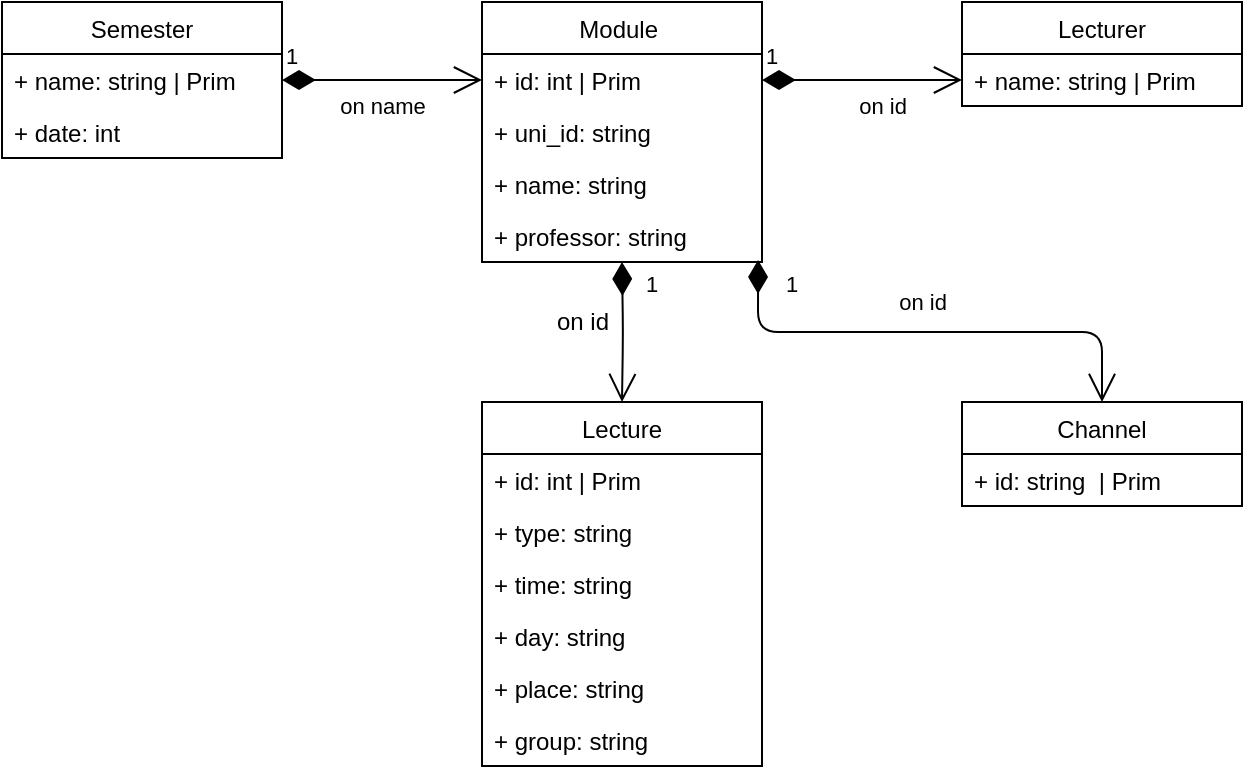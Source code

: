 <mxfile>
    <diagram id="YHJUESx4cVeUC5ou8S-T" name="Page-1">
        <mxGraphModel dx="1826" dy="860" grid="1" gridSize="10" guides="1" tooltips="1" connect="1" arrows="1" fold="1" page="1" pageScale="1" pageWidth="850" pageHeight="1100" math="0" shadow="0">
            <root>
                <mxCell id="0"/>
                <mxCell id="1" parent="0"/>
                <mxCell id="nGKAoWaqGGqyjzW6PDTq-1" value="Semester" style="swimlane;fontStyle=0;childLayout=stackLayout;horizontal=1;startSize=26;fillColor=none;horizontalStack=0;resizeParent=1;resizeParentMax=0;resizeLast=0;collapsible=1;marginBottom=0;" parent="1" vertex="1">
                    <mxGeometry x="40" y="40" width="140" height="78" as="geometry"/>
                </mxCell>
                <mxCell id="nGKAoWaqGGqyjzW6PDTq-2" value="+ name: string | Prim" style="text;strokeColor=none;fillColor=none;align=left;verticalAlign=top;spacingLeft=4;spacingRight=4;overflow=hidden;rotatable=0;points=[[0,0.5],[1,0.5]];portConstraint=eastwest;" parent="nGKAoWaqGGqyjzW6PDTq-1" vertex="1">
                    <mxGeometry y="26" width="140" height="26" as="geometry"/>
                </mxCell>
                <mxCell id="nGKAoWaqGGqyjzW6PDTq-3" value="+ date: int" style="text;strokeColor=none;fillColor=none;align=left;verticalAlign=top;spacingLeft=4;spacingRight=4;overflow=hidden;rotatable=0;points=[[0,0.5],[1,0.5]];portConstraint=eastwest;" parent="nGKAoWaqGGqyjzW6PDTq-1" vertex="1">
                    <mxGeometry y="52" width="140" height="26" as="geometry"/>
                </mxCell>
                <mxCell id="nGKAoWaqGGqyjzW6PDTq-5" value="Module " style="swimlane;fontStyle=0;childLayout=stackLayout;horizontal=1;startSize=26;fillColor=none;horizontalStack=0;resizeParent=1;resizeParentMax=0;resizeLast=0;collapsible=1;marginBottom=0;" parent="1" vertex="1">
                    <mxGeometry x="280" y="40" width="140" height="130" as="geometry"/>
                </mxCell>
                <mxCell id="nGKAoWaqGGqyjzW6PDTq-6" value="+ id: int | Prim&#10;" style="text;strokeColor=none;fillColor=none;align=left;verticalAlign=top;spacingLeft=4;spacingRight=4;overflow=hidden;rotatable=0;points=[[0,0.5],[1,0.5]];portConstraint=eastwest;" parent="nGKAoWaqGGqyjzW6PDTq-5" vertex="1">
                    <mxGeometry y="26" width="140" height="26" as="geometry"/>
                </mxCell>
                <mxCell id="nGKAoWaqGGqyjzW6PDTq-7" value="+ uni_id: string" style="text;strokeColor=none;fillColor=none;align=left;verticalAlign=top;spacingLeft=4;spacingRight=4;overflow=hidden;rotatable=0;points=[[0,0.5],[1,0.5]];portConstraint=eastwest;" parent="nGKAoWaqGGqyjzW6PDTq-5" vertex="1">
                    <mxGeometry y="52" width="140" height="26" as="geometry"/>
                </mxCell>
                <mxCell id="nGKAoWaqGGqyjzW6PDTq-8" value="+ name: string" style="text;strokeColor=none;fillColor=none;align=left;verticalAlign=top;spacingLeft=4;spacingRight=4;overflow=hidden;rotatable=0;points=[[0,0.5],[1,0.5]];portConstraint=eastwest;" parent="nGKAoWaqGGqyjzW6PDTq-5" vertex="1">
                    <mxGeometry y="78" width="140" height="26" as="geometry"/>
                </mxCell>
                <mxCell id="nGKAoWaqGGqyjzW6PDTq-9" value="+ professor: string" style="text;strokeColor=none;fillColor=none;align=left;verticalAlign=top;spacingLeft=4;spacingRight=4;overflow=hidden;rotatable=0;points=[[0,0.5],[1,0.5]];portConstraint=eastwest;" parent="nGKAoWaqGGqyjzW6PDTq-5" vertex="1">
                    <mxGeometry y="104" width="140" height="26" as="geometry"/>
                </mxCell>
                <mxCell id="nGKAoWaqGGqyjzW6PDTq-10" value="1" style="endArrow=open;html=1;endSize=12;startArrow=diamondThin;startSize=14;startFill=1;edgeStyle=orthogonalEdgeStyle;align=left;verticalAlign=bottom;exitX=1;exitY=0.5;exitDx=0;exitDy=0;entryX=0;entryY=0.5;entryDx=0;entryDy=0;" parent="1" source="nGKAoWaqGGqyjzW6PDTq-2" target="nGKAoWaqGGqyjzW6PDTq-6" edge="1">
                    <mxGeometry x="-1" y="3" relative="1" as="geometry">
                        <mxPoint x="180" y="70" as="sourcePoint"/>
                        <mxPoint x="340" y="70" as="targetPoint"/>
                    </mxGeometry>
                </mxCell>
                <mxCell id="nGKAoWaqGGqyjzW6PDTq-11" value="on name" style="edgeLabel;html=1;align=center;verticalAlign=middle;resizable=0;points=[];" parent="nGKAoWaqGGqyjzW6PDTq-10" vertex="1" connectable="0">
                    <mxGeometry x="0.2" y="-3" relative="1" as="geometry">
                        <mxPoint x="-10" y="10" as="offset"/>
                    </mxGeometry>
                </mxCell>
                <mxCell id="nGKAoWaqGGqyjzW6PDTq-12" value="Lecturer" style="swimlane;fontStyle=0;childLayout=stackLayout;horizontal=1;startSize=26;fillColor=none;horizontalStack=0;resizeParent=1;resizeParentMax=0;resizeLast=0;collapsible=1;marginBottom=0;" parent="1" vertex="1">
                    <mxGeometry x="520" y="40" width="140" height="52" as="geometry"/>
                </mxCell>
                <mxCell id="nGKAoWaqGGqyjzW6PDTq-13" value="+ name: string | Prim" style="text;strokeColor=none;fillColor=none;align=left;verticalAlign=top;spacingLeft=4;spacingRight=4;overflow=hidden;rotatable=0;points=[[0,0.5],[1,0.5]];portConstraint=eastwest;" parent="nGKAoWaqGGqyjzW6PDTq-12" vertex="1">
                    <mxGeometry y="26" width="140" height="26" as="geometry"/>
                </mxCell>
                <mxCell id="nGKAoWaqGGqyjzW6PDTq-16" value="1" style="endArrow=open;html=1;endSize=12;startArrow=diamondThin;startSize=14;startFill=1;edgeStyle=orthogonalEdgeStyle;align=left;verticalAlign=bottom;exitX=1;exitY=0.5;exitDx=0;exitDy=0;entryX=0;entryY=0.5;entryDx=0;entryDy=0;" parent="1" source="nGKAoWaqGGqyjzW6PDTq-6" target="nGKAoWaqGGqyjzW6PDTq-13" edge="1">
                    <mxGeometry x="-1" y="3" relative="1" as="geometry">
                        <mxPoint x="190" y="89" as="sourcePoint"/>
                        <mxPoint x="290" y="89" as="targetPoint"/>
                    </mxGeometry>
                </mxCell>
                <mxCell id="nGKAoWaqGGqyjzW6PDTq-18" value="on id" style="edgeLabel;html=1;align=center;verticalAlign=middle;resizable=0;points=[];" parent="nGKAoWaqGGqyjzW6PDTq-16" vertex="1" connectable="0">
                    <mxGeometry x="0.28" y="-2" relative="1" as="geometry">
                        <mxPoint x="-4" y="11" as="offset"/>
                    </mxGeometry>
                </mxCell>
                <mxCell id="nGKAoWaqGGqyjzW6PDTq-19" value="Lecture" style="swimlane;fontStyle=0;childLayout=stackLayout;horizontal=1;startSize=26;fillColor=none;horizontalStack=0;resizeParent=1;resizeParentMax=0;resizeLast=0;collapsible=1;marginBottom=0;" parent="1" vertex="1">
                    <mxGeometry x="280" y="240" width="140" height="182" as="geometry"/>
                </mxCell>
                <mxCell id="nGKAoWaqGGqyjzW6PDTq-20" value="+ id: int | Prim" style="text;strokeColor=none;fillColor=none;align=left;verticalAlign=top;spacingLeft=4;spacingRight=4;overflow=hidden;rotatable=0;points=[[0,0.5],[1,0.5]];portConstraint=eastwest;" parent="nGKAoWaqGGqyjzW6PDTq-19" vertex="1">
                    <mxGeometry y="26" width="140" height="26" as="geometry"/>
                </mxCell>
                <mxCell id="nGKAoWaqGGqyjzW6PDTq-21" value="+ type: string" style="text;strokeColor=none;fillColor=none;align=left;verticalAlign=top;spacingLeft=4;spacingRight=4;overflow=hidden;rotatable=0;points=[[0,0.5],[1,0.5]];portConstraint=eastwest;" parent="nGKAoWaqGGqyjzW6PDTq-19" vertex="1">
                    <mxGeometry y="52" width="140" height="26" as="geometry"/>
                </mxCell>
                <mxCell id="nGKAoWaqGGqyjzW6PDTq-23" value="+ time: string" style="text;strokeColor=none;fillColor=none;align=left;verticalAlign=top;spacingLeft=4;spacingRight=4;overflow=hidden;rotatable=0;points=[[0,0.5],[1,0.5]];portConstraint=eastwest;" parent="nGKAoWaqGGqyjzW6PDTq-19" vertex="1">
                    <mxGeometry y="78" width="140" height="26" as="geometry"/>
                </mxCell>
                <mxCell id="nGKAoWaqGGqyjzW6PDTq-24" value="+ day: string" style="text;strokeColor=none;fillColor=none;align=left;verticalAlign=top;spacingLeft=4;spacingRight=4;overflow=hidden;rotatable=0;points=[[0,0.5],[1,0.5]];portConstraint=eastwest;" parent="nGKAoWaqGGqyjzW6PDTq-19" vertex="1">
                    <mxGeometry y="104" width="140" height="26" as="geometry"/>
                </mxCell>
                <mxCell id="nGKAoWaqGGqyjzW6PDTq-25" value="+ place: string" style="text;strokeColor=none;fillColor=none;align=left;verticalAlign=top;spacingLeft=4;spacingRight=4;overflow=hidden;rotatable=0;points=[[0,0.5],[1,0.5]];portConstraint=eastwest;" parent="nGKAoWaqGGqyjzW6PDTq-19" vertex="1">
                    <mxGeometry y="130" width="140" height="26" as="geometry"/>
                </mxCell>
                <mxCell id="nGKAoWaqGGqyjzW6PDTq-22" value="+ group: string" style="text;strokeColor=none;fillColor=none;align=left;verticalAlign=top;spacingLeft=4;spacingRight=4;overflow=hidden;rotatable=0;points=[[0,0.5],[1,0.5]];portConstraint=eastwest;" parent="nGKAoWaqGGqyjzW6PDTq-19" vertex="1">
                    <mxGeometry y="156" width="140" height="26" as="geometry"/>
                </mxCell>
                <mxCell id="nGKAoWaqGGqyjzW6PDTq-27" value="1" style="endArrow=open;html=1;endSize=12;startArrow=diamondThin;startSize=14;startFill=1;edgeStyle=orthogonalEdgeStyle;align=left;verticalAlign=bottom;entryX=0.5;entryY=0;entryDx=0;entryDy=0;" parent="1" target="nGKAoWaqGGqyjzW6PDTq-19" edge="1">
                    <mxGeometry x="-0.429" y="10" relative="1" as="geometry">
                        <mxPoint x="350" y="170" as="sourcePoint"/>
                        <mxPoint x="310" y="230" as="targetPoint"/>
                        <mxPoint as="offset"/>
                    </mxGeometry>
                </mxCell>
                <mxCell id="nGKAoWaqGGqyjzW6PDTq-28" value="on id" style="text;html=1;align=center;verticalAlign=middle;resizable=0;points=[];autosize=1;strokeColor=none;fillColor=none;" parent="1" vertex="1">
                    <mxGeometry x="310" y="190" width="40" height="20" as="geometry"/>
                </mxCell>
                <mxCell id="nGKAoWaqGGqyjzW6PDTq-29" value="Channel" style="swimlane;fontStyle=0;childLayout=stackLayout;horizontal=1;startSize=26;fillColor=none;horizontalStack=0;resizeParent=1;resizeParentMax=0;resizeLast=0;collapsible=1;marginBottom=0;" parent="1" vertex="1">
                    <mxGeometry x="520" y="240" width="140" height="52" as="geometry"/>
                </mxCell>
                <mxCell id="nGKAoWaqGGqyjzW6PDTq-30" value="+ id: string  | Prim" style="text;strokeColor=none;fillColor=none;align=left;verticalAlign=top;spacingLeft=4;spacingRight=4;overflow=hidden;rotatable=0;points=[[0,0.5],[1,0.5]];portConstraint=eastwest;" parent="nGKAoWaqGGqyjzW6PDTq-29" vertex="1">
                    <mxGeometry y="26" width="140" height="26" as="geometry"/>
                </mxCell>
                <mxCell id="nGKAoWaqGGqyjzW6PDTq-33" value="1" style="endArrow=open;html=1;endSize=12;startArrow=diamondThin;startSize=14;startFill=1;edgeStyle=orthogonalEdgeStyle;align=left;verticalAlign=bottom;exitX=0.986;exitY=0.962;exitDx=0;exitDy=0;exitPerimeter=0;entryX=0.5;entryY=0;entryDx=0;entryDy=0;" parent="1" source="nGKAoWaqGGqyjzW6PDTq-9" target="nGKAoWaqGGqyjzW6PDTq-29" edge="1">
                    <mxGeometry x="-0.827" y="12" relative="1" as="geometry">
                        <mxPoint x="370" y="220" as="sourcePoint"/>
                        <mxPoint x="530" y="220" as="targetPoint"/>
                        <mxPoint as="offset"/>
                    </mxGeometry>
                </mxCell>
                <mxCell id="nGKAoWaqGGqyjzW6PDTq-34" value="on id" style="edgeLabel;html=1;align=center;verticalAlign=middle;resizable=0;points=[];" parent="nGKAoWaqGGqyjzW6PDTq-33" vertex="1" connectable="0">
                    <mxGeometry x="0.218" y="-3" relative="1" as="geometry">
                        <mxPoint x="-30" y="-18" as="offset"/>
                    </mxGeometry>
                </mxCell>
            </root>
        </mxGraphModel>
    </diagram>
</mxfile>